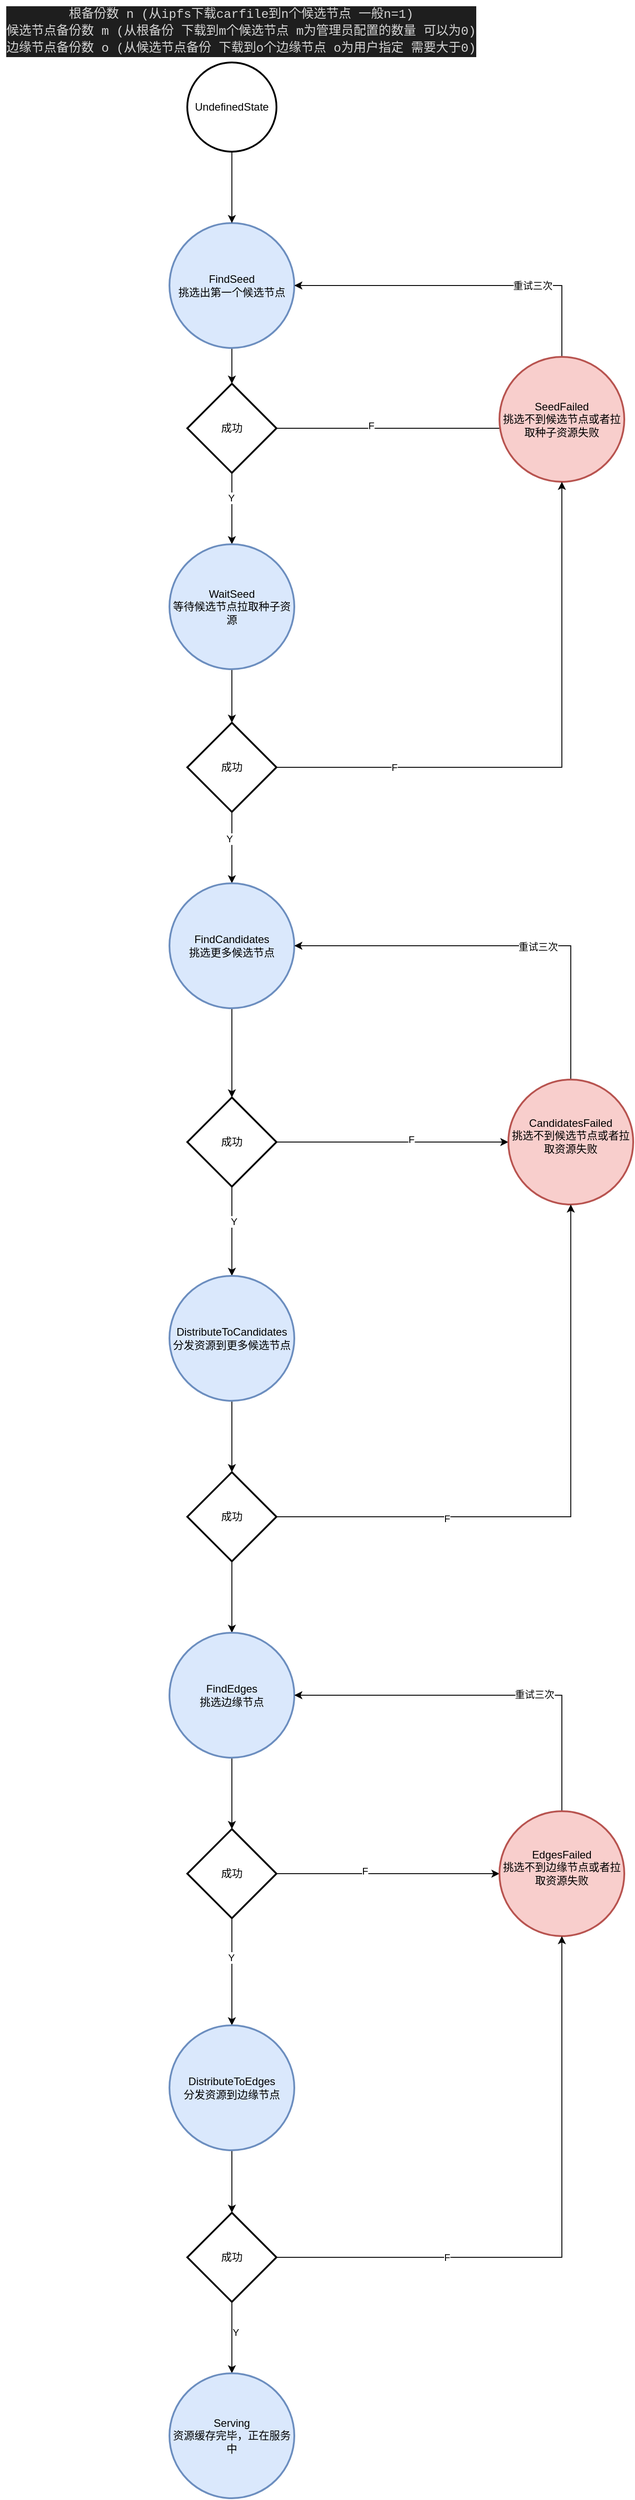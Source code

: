 <mxfile version="21.1.1" type="github">
  <diagram name="第 1 页" id="QHH_X7q2ztNWC-sLg0Y3">
    <mxGraphModel dx="2120" dy="1902" grid="1" gridSize="10" guides="1" tooltips="1" connect="1" arrows="1" fold="1" page="1" pageScale="1" pageWidth="827" pageHeight="1169" math="0" shadow="0">
      <root>
        <mxCell id="0" />
        <mxCell id="1" parent="0" />
        <mxCell id="2cQRxwlxTQhjBTOK5HLz-41" value="&lt;div style=&quot;color: rgb(212, 212, 212); background-color: rgb(30, 30, 30); font-family: Consolas, &amp;quot;Courier New&amp;quot;, monospace; font-size: 14px; line-height: 19px;&quot;&gt;&lt;div&gt;根备份数 n (从ipfs下载carfile到n个候选节点 一般n=1)&lt;/div&gt;&lt;div&gt;候选节点备份数 m (从根备份 下载到m个候选节点 m为管理员配置的数量 可以为0)&lt;/div&gt;&lt;div&gt;边缘节点备份数 o (从候选节点备份 下载到o个边缘节点 o为用户指定 需要大于0)&lt;/div&gt;&lt;/div&gt;" style="text;html=1;align=center;verticalAlign=middle;resizable=0;points=[];autosize=1;strokeColor=none;fillColor=none;" parent="1" vertex="1">
          <mxGeometry x="-420" y="-310" width="540" height="70" as="geometry" />
        </mxCell>
        <mxCell id="dh0dQZZecO0bPqkRILVr-4" style="edgeStyle=orthogonalEdgeStyle;rounded=0;orthogonalLoop=1;jettySize=auto;html=1;exitX=0.5;exitY=1;exitDx=0;exitDy=0;exitPerimeter=0;entryX=0.5;entryY=0;entryDx=0;entryDy=0;entryPerimeter=0;" edge="1" parent="1" source="S5eZa1ermERS1K-_M2My-1" target="dh0dQZZecO0bPqkRILVr-3">
          <mxGeometry relative="1" as="geometry" />
        </mxCell>
        <mxCell id="S5eZa1ermERS1K-_M2My-1" value="FindSeed&lt;br&gt;挑选出第一个候选节点" style="strokeWidth=2;html=1;shape=mxgraph.flowchart.start_2;whiteSpace=wrap;fillColor=#dae8fc;strokeColor=#6c8ebf;" parent="1" vertex="1">
          <mxGeometry x="-230" y="-60" width="140" height="140" as="geometry" />
        </mxCell>
        <mxCell id="dh0dQZZecO0bPqkRILVr-2" style="edgeStyle=orthogonalEdgeStyle;rounded=0;orthogonalLoop=1;jettySize=auto;html=1;" edge="1" parent="1" source="dh0dQZZecO0bPqkRILVr-1" target="S5eZa1ermERS1K-_M2My-1">
          <mxGeometry relative="1" as="geometry" />
        </mxCell>
        <mxCell id="dh0dQZZecO0bPqkRILVr-1" value="UndefinedState" style="strokeWidth=2;html=1;shape=mxgraph.flowchart.start_2;whiteSpace=wrap;" vertex="1" parent="1">
          <mxGeometry x="-210" y="-240" width="100" height="100" as="geometry" />
        </mxCell>
        <mxCell id="dh0dQZZecO0bPqkRILVr-8" style="edgeStyle=orthogonalEdgeStyle;rounded=0;orthogonalLoop=1;jettySize=auto;html=1;exitX=1;exitY=0.5;exitDx=0;exitDy=0;exitPerimeter=0;entryX=0.071;entryY=0.571;entryDx=0;entryDy=0;entryPerimeter=0;" edge="1" parent="1" source="dh0dQZZecO0bPqkRILVr-3" target="dh0dQZZecO0bPqkRILVr-7">
          <mxGeometry relative="1" as="geometry" />
        </mxCell>
        <mxCell id="dh0dQZZecO0bPqkRILVr-9" value="F" style="edgeLabel;html=1;align=center;verticalAlign=middle;resizable=0;points=[];" vertex="1" connectable="0" parent="dh0dQZZecO0bPqkRILVr-8">
          <mxGeometry x="-0.154" y="3" relative="1" as="geometry">
            <mxPoint x="-4" as="offset" />
          </mxGeometry>
        </mxCell>
        <mxCell id="dh0dQZZecO0bPqkRILVr-13" style="edgeStyle=orthogonalEdgeStyle;rounded=0;orthogonalLoop=1;jettySize=auto;html=1;exitX=0.5;exitY=1;exitDx=0;exitDy=0;exitPerimeter=0;" edge="1" parent="1" source="dh0dQZZecO0bPqkRILVr-3" target="dh0dQZZecO0bPqkRILVr-12">
          <mxGeometry relative="1" as="geometry" />
        </mxCell>
        <mxCell id="dh0dQZZecO0bPqkRILVr-14" value="Y" style="edgeLabel;html=1;align=center;verticalAlign=middle;resizable=0;points=[];" vertex="1" connectable="0" parent="dh0dQZZecO0bPqkRILVr-13">
          <mxGeometry x="-0.3" y="-1" relative="1" as="geometry">
            <mxPoint as="offset" />
          </mxGeometry>
        </mxCell>
        <mxCell id="dh0dQZZecO0bPqkRILVr-3" value="成功" style="strokeWidth=2;html=1;shape=mxgraph.flowchart.decision;whiteSpace=wrap;" vertex="1" parent="1">
          <mxGeometry x="-210" y="120" width="100" height="100" as="geometry" />
        </mxCell>
        <mxCell id="dh0dQZZecO0bPqkRILVr-10" style="edgeStyle=orthogonalEdgeStyle;rounded=0;orthogonalLoop=1;jettySize=auto;html=1;exitX=0.5;exitY=0;exitDx=0;exitDy=0;exitPerimeter=0;entryX=1;entryY=0.5;entryDx=0;entryDy=0;entryPerimeter=0;" edge="1" parent="1" source="dh0dQZZecO0bPqkRILVr-7" target="S5eZa1ermERS1K-_M2My-1">
          <mxGeometry relative="1" as="geometry" />
        </mxCell>
        <mxCell id="dh0dQZZecO0bPqkRILVr-11" value="重试三次" style="edgeLabel;html=1;align=center;verticalAlign=middle;resizable=0;points=[];" vertex="1" connectable="0" parent="dh0dQZZecO0bPqkRILVr-10">
          <mxGeometry x="-0.405" relative="1" as="geometry">
            <mxPoint as="offset" />
          </mxGeometry>
        </mxCell>
        <mxCell id="dh0dQZZecO0bPqkRILVr-7" value="SeedFailed&lt;br&gt;挑选不到候选节点或者拉取种子资源失败" style="strokeWidth=2;html=1;shape=mxgraph.flowchart.start_2;whiteSpace=wrap;fillColor=#f8cecc;strokeColor=#b85450;" vertex="1" parent="1">
          <mxGeometry x="140" y="90" width="140" height="140" as="geometry" />
        </mxCell>
        <mxCell id="dh0dQZZecO0bPqkRILVr-16" style="edgeStyle=orthogonalEdgeStyle;rounded=0;orthogonalLoop=1;jettySize=auto;html=1;exitX=0.5;exitY=1;exitDx=0;exitDy=0;exitPerimeter=0;" edge="1" parent="1" source="dh0dQZZecO0bPqkRILVr-12" target="dh0dQZZecO0bPqkRILVr-15">
          <mxGeometry relative="1" as="geometry" />
        </mxCell>
        <mxCell id="dh0dQZZecO0bPqkRILVr-12" value="WaitSeed&lt;br&gt;等待候选节点拉取种子资源" style="strokeWidth=2;html=1;shape=mxgraph.flowchart.start_2;whiteSpace=wrap;fillColor=#dae8fc;strokeColor=#6c8ebf;" vertex="1" parent="1">
          <mxGeometry x="-230" y="300" width="140" height="140" as="geometry" />
        </mxCell>
        <mxCell id="dh0dQZZecO0bPqkRILVr-17" style="edgeStyle=orthogonalEdgeStyle;rounded=0;orthogonalLoop=1;jettySize=auto;html=1;exitX=1;exitY=0.5;exitDx=0;exitDy=0;exitPerimeter=0;entryX=0.5;entryY=1;entryDx=0;entryDy=0;entryPerimeter=0;" edge="1" parent="1" source="dh0dQZZecO0bPqkRILVr-15" target="dh0dQZZecO0bPqkRILVr-7">
          <mxGeometry relative="1" as="geometry" />
        </mxCell>
        <mxCell id="dh0dQZZecO0bPqkRILVr-18" value="F" style="edgeLabel;html=1;align=center;verticalAlign=middle;resizable=0;points=[];" vertex="1" connectable="0" parent="dh0dQZZecO0bPqkRILVr-17">
          <mxGeometry x="-0.588" relative="1" as="geometry">
            <mxPoint as="offset" />
          </mxGeometry>
        </mxCell>
        <mxCell id="dh0dQZZecO0bPqkRILVr-20" style="edgeStyle=orthogonalEdgeStyle;rounded=0;orthogonalLoop=1;jettySize=auto;html=1;exitX=0.5;exitY=1;exitDx=0;exitDy=0;exitPerimeter=0;" edge="1" parent="1" source="dh0dQZZecO0bPqkRILVr-15" target="dh0dQZZecO0bPqkRILVr-19">
          <mxGeometry relative="1" as="geometry" />
        </mxCell>
        <mxCell id="dh0dQZZecO0bPqkRILVr-21" value="Y" style="edgeLabel;html=1;align=center;verticalAlign=middle;resizable=0;points=[];" vertex="1" connectable="0" parent="dh0dQZZecO0bPqkRILVr-20">
          <mxGeometry x="-0.257" y="-3" relative="1" as="geometry">
            <mxPoint as="offset" />
          </mxGeometry>
        </mxCell>
        <mxCell id="dh0dQZZecO0bPqkRILVr-15" value="成功" style="strokeWidth=2;html=1;shape=mxgraph.flowchart.decision;whiteSpace=wrap;" vertex="1" parent="1">
          <mxGeometry x="-210" y="500" width="100" height="100" as="geometry" />
        </mxCell>
        <mxCell id="dh0dQZZecO0bPqkRILVr-23" style="edgeStyle=orthogonalEdgeStyle;rounded=0;orthogonalLoop=1;jettySize=auto;html=1;exitX=0.5;exitY=1;exitDx=0;exitDy=0;exitPerimeter=0;" edge="1" parent="1" source="dh0dQZZecO0bPqkRILVr-19" target="dh0dQZZecO0bPqkRILVr-22">
          <mxGeometry relative="1" as="geometry" />
        </mxCell>
        <mxCell id="dh0dQZZecO0bPqkRILVr-19" value="FindCandidates&lt;br&gt;挑选更多候选节点" style="strokeWidth=2;html=1;shape=mxgraph.flowchart.start_2;whiteSpace=wrap;fillColor=#dae8fc;strokeColor=#6c8ebf;" vertex="1" parent="1">
          <mxGeometry x="-230" y="680" width="140" height="140" as="geometry" />
        </mxCell>
        <mxCell id="dh0dQZZecO0bPqkRILVr-25" style="edgeStyle=orthogonalEdgeStyle;rounded=0;orthogonalLoop=1;jettySize=auto;html=1;entryX=0;entryY=0.5;entryDx=0;entryDy=0;entryPerimeter=0;" edge="1" parent="1" source="dh0dQZZecO0bPqkRILVr-22" target="dh0dQZZecO0bPqkRILVr-24">
          <mxGeometry relative="1" as="geometry" />
        </mxCell>
        <mxCell id="dh0dQZZecO0bPqkRILVr-26" value="F" style="edgeLabel;html=1;align=center;verticalAlign=middle;resizable=0;points=[];" vertex="1" connectable="0" parent="dh0dQZZecO0bPqkRILVr-25">
          <mxGeometry x="0.162" y="3" relative="1" as="geometry">
            <mxPoint as="offset" />
          </mxGeometry>
        </mxCell>
        <mxCell id="dh0dQZZecO0bPqkRILVr-30" style="edgeStyle=orthogonalEdgeStyle;rounded=0;orthogonalLoop=1;jettySize=auto;html=1;exitX=0.5;exitY=1;exitDx=0;exitDy=0;exitPerimeter=0;" edge="1" parent="1" source="dh0dQZZecO0bPqkRILVr-22" target="dh0dQZZecO0bPqkRILVr-29">
          <mxGeometry relative="1" as="geometry" />
        </mxCell>
        <mxCell id="dh0dQZZecO0bPqkRILVr-31" value="Y" style="edgeLabel;html=1;align=center;verticalAlign=middle;resizable=0;points=[];" vertex="1" connectable="0" parent="dh0dQZZecO0bPqkRILVr-30">
          <mxGeometry x="-0.22" y="2" relative="1" as="geometry">
            <mxPoint as="offset" />
          </mxGeometry>
        </mxCell>
        <mxCell id="dh0dQZZecO0bPqkRILVr-22" value="成功" style="strokeWidth=2;html=1;shape=mxgraph.flowchart.decision;whiteSpace=wrap;" vertex="1" parent="1">
          <mxGeometry x="-210" y="920" width="100" height="100" as="geometry" />
        </mxCell>
        <mxCell id="dh0dQZZecO0bPqkRILVr-27" style="edgeStyle=orthogonalEdgeStyle;rounded=0;orthogonalLoop=1;jettySize=auto;html=1;exitX=0.5;exitY=0;exitDx=0;exitDy=0;exitPerimeter=0;entryX=1;entryY=0.5;entryDx=0;entryDy=0;entryPerimeter=0;" edge="1" parent="1" source="dh0dQZZecO0bPqkRILVr-24" target="dh0dQZZecO0bPqkRILVr-19">
          <mxGeometry relative="1" as="geometry" />
        </mxCell>
        <mxCell id="dh0dQZZecO0bPqkRILVr-28" value="重试三次" style="edgeLabel;html=1;align=center;verticalAlign=middle;resizable=0;points=[];" vertex="1" connectable="0" parent="dh0dQZZecO0bPqkRILVr-27">
          <mxGeometry x="-0.187" y="1" relative="1" as="geometry">
            <mxPoint as="offset" />
          </mxGeometry>
        </mxCell>
        <mxCell id="dh0dQZZecO0bPqkRILVr-24" value="CandidatesFailed&lt;br&gt;&lt;div&gt;挑选不到候选节点或者拉取资源失败&lt;/div&gt;&lt;div&gt;&lt;br&gt;&lt;/div&gt;" style="strokeWidth=2;html=1;shape=mxgraph.flowchart.start_2;whiteSpace=wrap;fillColor=#f8cecc;strokeColor=#b85450;" vertex="1" parent="1">
          <mxGeometry x="150" y="900" width="140" height="140" as="geometry" />
        </mxCell>
        <mxCell id="dh0dQZZecO0bPqkRILVr-33" style="edgeStyle=orthogonalEdgeStyle;rounded=0;orthogonalLoop=1;jettySize=auto;html=1;exitX=0.5;exitY=1;exitDx=0;exitDy=0;exitPerimeter=0;" edge="1" parent="1" source="dh0dQZZecO0bPqkRILVr-29" target="dh0dQZZecO0bPqkRILVr-32">
          <mxGeometry relative="1" as="geometry" />
        </mxCell>
        <mxCell id="dh0dQZZecO0bPqkRILVr-29" value="DistributeToCandidates&lt;br&gt;分发资源到更多候选节点" style="strokeWidth=2;html=1;shape=mxgraph.flowchart.start_2;whiteSpace=wrap;fillColor=#dae8fc;strokeColor=#6c8ebf;" vertex="1" parent="1">
          <mxGeometry x="-230" y="1120" width="140" height="140" as="geometry" />
        </mxCell>
        <mxCell id="dh0dQZZecO0bPqkRILVr-34" style="edgeStyle=orthogonalEdgeStyle;rounded=0;orthogonalLoop=1;jettySize=auto;html=1;exitX=1;exitY=0.5;exitDx=0;exitDy=0;exitPerimeter=0;entryX=0.5;entryY=1;entryDx=0;entryDy=0;entryPerimeter=0;" edge="1" parent="1" source="dh0dQZZecO0bPqkRILVr-32" target="dh0dQZZecO0bPqkRILVr-24">
          <mxGeometry relative="1" as="geometry" />
        </mxCell>
        <mxCell id="dh0dQZZecO0bPqkRILVr-35" value="F" style="edgeLabel;html=1;align=center;verticalAlign=middle;resizable=0;points=[];" vertex="1" connectable="0" parent="dh0dQZZecO0bPqkRILVr-34">
          <mxGeometry x="-0.438" y="-2" relative="1" as="geometry">
            <mxPoint as="offset" />
          </mxGeometry>
        </mxCell>
        <mxCell id="dh0dQZZecO0bPqkRILVr-37" style="edgeStyle=orthogonalEdgeStyle;rounded=0;orthogonalLoop=1;jettySize=auto;html=1;exitX=0.5;exitY=1;exitDx=0;exitDy=0;exitPerimeter=0;" edge="1" parent="1" source="dh0dQZZecO0bPqkRILVr-32" target="dh0dQZZecO0bPqkRILVr-36">
          <mxGeometry relative="1" as="geometry" />
        </mxCell>
        <mxCell id="dh0dQZZecO0bPqkRILVr-32" value="成功" style="strokeWidth=2;html=1;shape=mxgraph.flowchart.decision;whiteSpace=wrap;" vertex="1" parent="1">
          <mxGeometry x="-210" y="1340" width="100" height="100" as="geometry" />
        </mxCell>
        <mxCell id="dh0dQZZecO0bPqkRILVr-39" style="edgeStyle=orthogonalEdgeStyle;rounded=0;orthogonalLoop=1;jettySize=auto;html=1;exitX=0.5;exitY=1;exitDx=0;exitDy=0;exitPerimeter=0;" edge="1" parent="1" source="dh0dQZZecO0bPqkRILVr-36" target="dh0dQZZecO0bPqkRILVr-38">
          <mxGeometry relative="1" as="geometry" />
        </mxCell>
        <mxCell id="dh0dQZZecO0bPqkRILVr-36" value="FindEdges&lt;br&gt;挑选边缘节点" style="strokeWidth=2;html=1;shape=mxgraph.flowchart.start_2;whiteSpace=wrap;fillColor=#dae8fc;strokeColor=#6c8ebf;" vertex="1" parent="1">
          <mxGeometry x="-230" y="1520" width="140" height="140" as="geometry" />
        </mxCell>
        <mxCell id="dh0dQZZecO0bPqkRILVr-41" style="edgeStyle=orthogonalEdgeStyle;rounded=0;orthogonalLoop=1;jettySize=auto;html=1;exitX=1;exitY=0.5;exitDx=0;exitDy=0;exitPerimeter=0;" edge="1" parent="1" source="dh0dQZZecO0bPqkRILVr-38" target="dh0dQZZecO0bPqkRILVr-40">
          <mxGeometry relative="1" as="geometry" />
        </mxCell>
        <mxCell id="dh0dQZZecO0bPqkRILVr-44" value="F" style="edgeLabel;html=1;align=center;verticalAlign=middle;resizable=0;points=[];" vertex="1" connectable="0" parent="dh0dQZZecO0bPqkRILVr-41">
          <mxGeometry x="-0.208" y="3" relative="1" as="geometry">
            <mxPoint as="offset" />
          </mxGeometry>
        </mxCell>
        <mxCell id="dh0dQZZecO0bPqkRILVr-46" style="edgeStyle=orthogonalEdgeStyle;rounded=0;orthogonalLoop=1;jettySize=auto;html=1;exitX=0.5;exitY=1;exitDx=0;exitDy=0;exitPerimeter=0;" edge="1" parent="1" source="dh0dQZZecO0bPqkRILVr-38" target="dh0dQZZecO0bPqkRILVr-45">
          <mxGeometry relative="1" as="geometry" />
        </mxCell>
        <mxCell id="dh0dQZZecO0bPqkRILVr-47" value="Y" style="edgeLabel;html=1;align=center;verticalAlign=middle;resizable=0;points=[];" vertex="1" connectable="0" parent="dh0dQZZecO0bPqkRILVr-46">
          <mxGeometry x="-0.267" y="-1" relative="1" as="geometry">
            <mxPoint as="offset" />
          </mxGeometry>
        </mxCell>
        <mxCell id="dh0dQZZecO0bPqkRILVr-38" value="成功" style="strokeWidth=2;html=1;shape=mxgraph.flowchart.decision;whiteSpace=wrap;" vertex="1" parent="1">
          <mxGeometry x="-210" y="1740" width="100" height="100" as="geometry" />
        </mxCell>
        <mxCell id="dh0dQZZecO0bPqkRILVr-42" style="edgeStyle=orthogonalEdgeStyle;rounded=0;orthogonalLoop=1;jettySize=auto;html=1;exitX=0.5;exitY=0;exitDx=0;exitDy=0;exitPerimeter=0;entryX=1;entryY=0.5;entryDx=0;entryDy=0;entryPerimeter=0;" edge="1" parent="1" source="dh0dQZZecO0bPqkRILVr-40" target="dh0dQZZecO0bPqkRILVr-36">
          <mxGeometry relative="1" as="geometry" />
        </mxCell>
        <mxCell id="dh0dQZZecO0bPqkRILVr-43" value="重试三次" style="edgeLabel;html=1;align=center;verticalAlign=middle;resizable=0;points=[];" vertex="1" connectable="0" parent="dh0dQZZecO0bPqkRILVr-42">
          <mxGeometry x="-0.251" y="-1" relative="1" as="geometry">
            <mxPoint as="offset" />
          </mxGeometry>
        </mxCell>
        <mxCell id="dh0dQZZecO0bPqkRILVr-40" value="EdgesFailed&lt;br&gt;&lt;div&gt;挑选不到边缘节点或者拉取资源失败&lt;/div&gt;&lt;div&gt;&lt;br&gt;&lt;/div&gt;" style="strokeWidth=2;html=1;shape=mxgraph.flowchart.start_2;whiteSpace=wrap;fillColor=#f8cecc;strokeColor=#b85450;" vertex="1" parent="1">
          <mxGeometry x="140" y="1720" width="140" height="140" as="geometry" />
        </mxCell>
        <mxCell id="dh0dQZZecO0bPqkRILVr-49" style="edgeStyle=orthogonalEdgeStyle;rounded=0;orthogonalLoop=1;jettySize=auto;html=1;exitX=0.5;exitY=1;exitDx=0;exitDy=0;exitPerimeter=0;" edge="1" parent="1" source="dh0dQZZecO0bPqkRILVr-45" target="dh0dQZZecO0bPqkRILVr-48">
          <mxGeometry relative="1" as="geometry" />
        </mxCell>
        <mxCell id="dh0dQZZecO0bPqkRILVr-45" value="DistributeToEdges&lt;br&gt;分发资源到边缘节点" style="strokeWidth=2;html=1;shape=mxgraph.flowchart.start_2;whiteSpace=wrap;fillColor=#dae8fc;strokeColor=#6c8ebf;" vertex="1" parent="1">
          <mxGeometry x="-230" y="1960" width="140" height="140" as="geometry" />
        </mxCell>
        <mxCell id="dh0dQZZecO0bPqkRILVr-50" style="edgeStyle=orthogonalEdgeStyle;rounded=0;orthogonalLoop=1;jettySize=auto;html=1;exitX=1;exitY=0.5;exitDx=0;exitDy=0;exitPerimeter=0;" edge="1" parent="1" source="dh0dQZZecO0bPqkRILVr-48" target="dh0dQZZecO0bPqkRILVr-40">
          <mxGeometry relative="1" as="geometry" />
        </mxCell>
        <mxCell id="dh0dQZZecO0bPqkRILVr-51" value="F" style="edgeLabel;html=1;align=center;verticalAlign=middle;resizable=0;points=[];" vertex="1" connectable="0" parent="dh0dQZZecO0bPqkRILVr-50">
          <mxGeometry x="-0.438" relative="1" as="geometry">
            <mxPoint as="offset" />
          </mxGeometry>
        </mxCell>
        <mxCell id="dh0dQZZecO0bPqkRILVr-53" style="edgeStyle=orthogonalEdgeStyle;rounded=0;orthogonalLoop=1;jettySize=auto;html=1;exitX=0.5;exitY=1;exitDx=0;exitDy=0;exitPerimeter=0;" edge="1" parent="1" source="dh0dQZZecO0bPqkRILVr-48" target="dh0dQZZecO0bPqkRILVr-52">
          <mxGeometry relative="1" as="geometry" />
        </mxCell>
        <mxCell id="dh0dQZZecO0bPqkRILVr-54" value="Y" style="edgeLabel;html=1;align=center;verticalAlign=middle;resizable=0;points=[];" vertex="1" connectable="0" parent="dh0dQZZecO0bPqkRILVr-53">
          <mxGeometry x="-0.165" y="4" relative="1" as="geometry">
            <mxPoint as="offset" />
          </mxGeometry>
        </mxCell>
        <mxCell id="dh0dQZZecO0bPqkRILVr-48" value="成功" style="strokeWidth=2;html=1;shape=mxgraph.flowchart.decision;whiteSpace=wrap;" vertex="1" parent="1">
          <mxGeometry x="-210" y="2170" width="100" height="100" as="geometry" />
        </mxCell>
        <mxCell id="dh0dQZZecO0bPqkRILVr-52" value="Serving&lt;br&gt;资源缓存完毕，正在服务中" style="strokeWidth=2;html=1;shape=mxgraph.flowchart.start_2;whiteSpace=wrap;fillColor=#dae8fc;strokeColor=#6c8ebf;" vertex="1" parent="1">
          <mxGeometry x="-230" y="2350" width="140" height="140" as="geometry" />
        </mxCell>
      </root>
    </mxGraphModel>
  </diagram>
</mxfile>
